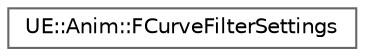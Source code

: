 digraph "Graphical Class Hierarchy"
{
 // INTERACTIVE_SVG=YES
 // LATEX_PDF_SIZE
  bgcolor="transparent";
  edge [fontname=Helvetica,fontsize=10,labelfontname=Helvetica,labelfontsize=10];
  node [fontname=Helvetica,fontsize=10,shape=box,height=0.2,width=0.4];
  rankdir="LR";
  Node0 [id="Node000000",label="UE::Anim::FCurveFilterSettings",height=0.2,width=0.4,color="grey40", fillcolor="white", style="filled",URL="$d7/ddf/structUE_1_1Anim_1_1FCurveFilterSettings.html",tooltip="Options for filtering curves."];
}
